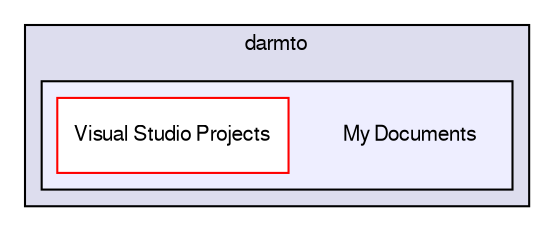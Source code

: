 digraph G {
  bgcolor=transparent;
  compound=true
  node [ fontsize=10, fontname="FreeSans"];
  edge [ labelfontsize=9, labelfontname="FreeSans"];
  subgraph clusterdir_e03e81f958d8bd4e32f895e8f826c71c {
    graph [ bgcolor="#ddddee", pencolor="black", label="darmto" fontname="FreeSans", fontsize=10, URL="dir_e03e81f958d8bd4e32f895e8f826c71c.html"]
  subgraph clusterdir_b096774e14d0b20ce9156b9a090d1eda {
    graph [ bgcolor="#eeeeff", pencolor="black", label="" URL="dir_b096774e14d0b20ce9156b9a090d1eda.html"];
    dir_b096774e14d0b20ce9156b9a090d1eda [shape=plaintext label="My Documents"];
    dir_9412ccb6ad0db94325df3babd40f0b05 [shape=box label="Visual Studio Projects" color="red" fillcolor="white" style="filled" URL="dir_9412ccb6ad0db94325df3babd40f0b05.html"];
  }
  }
}
